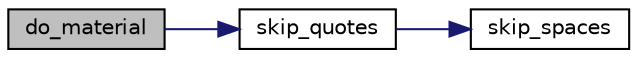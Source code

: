 digraph "do_material"
{
  edge [fontname="Helvetica",fontsize="10",labelfontname="Helvetica",labelfontsize="10"];
  node [fontname="Helvetica",fontsize="10",shape=record];
  rankdir="LR";
  Node1 [label="do_material",height=0.2,width=0.4,color="black", fillcolor="grey75", style="filled", fontcolor="black"];
  Node1 -> Node2 [color="midnightblue",fontsize="10",style="solid",fontname="Helvetica"];
  Node2 [label="skip_quotes",height=0.2,width=0.4,color="black", fillcolor="white", style="filled",URL="$grloadac_8cpp.html#abcede5f3a647da17deabbd1ccbae1f0e"];
  Node2 -> Node3 [color="midnightblue",fontsize="10",style="solid",fontname="Helvetica"];
  Node3 [label="skip_spaces",height=0.2,width=0.4,color="black", fillcolor="white", style="filled",URL="$grloadac_8cpp.html#a5141f5ea5d72fbbeb66ab378a40d3edd"];
}

